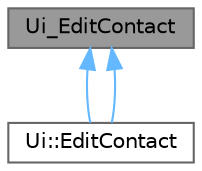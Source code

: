digraph "Ui_EditContact"
{
 // LATEX_PDF_SIZE
  bgcolor="transparent";
  edge [fontname=Helvetica,fontsize=10,labelfontname=Helvetica,labelfontsize=10];
  node [fontname=Helvetica,fontsize=10,shape=box,height=0.2,width=0.4];
  Node1 [id="Node000001",label="Ui_EditContact",height=0.2,width=0.4,color="gray40", fillcolor="grey60", style="filled", fontcolor="black",tooltip=" "];
  Node1 -> Node2 [id="edge1_Node000001_Node000002",dir="back",color="steelblue1",style="solid",tooltip=" "];
  Node2 [id="Node000002",label="Ui::EditContact",height=0.2,width=0.4,color="gray40", fillcolor="white", style="filled",URL="$classUi_1_1EditContact.html",tooltip=" "];
  Node1 -> Node2 [id="edge2_Node000001_Node000002",dir="back",color="steelblue1",style="solid",tooltip=" "];
}
